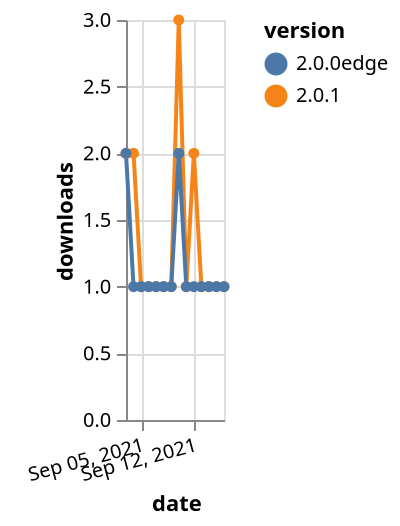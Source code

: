 {"$schema": "https://vega.github.io/schema/vega-lite/v5.json", "description": "A simple bar chart with embedded data.", "data": {"values": [{"date": "2021-09-03", "total": 77, "delta": 2, "version": "2.0.1"}, {"date": "2021-09-04", "total": 79, "delta": 2, "version": "2.0.1"}, {"date": "2021-09-05", "total": 80, "delta": 1, "version": "2.0.1"}, {"date": "2021-09-06", "total": 81, "delta": 1, "version": "2.0.1"}, {"date": "2021-09-07", "total": 82, "delta": 1, "version": "2.0.1"}, {"date": "2021-09-08", "total": 83, "delta": 1, "version": "2.0.1"}, {"date": "2021-09-09", "total": 84, "delta": 1, "version": "2.0.1"}, {"date": "2021-09-10", "total": 87, "delta": 3, "version": "2.0.1"}, {"date": "2021-09-11", "total": 88, "delta": 1, "version": "2.0.1"}, {"date": "2021-09-12", "total": 90, "delta": 2, "version": "2.0.1"}, {"date": "2021-09-13", "total": 91, "delta": 1, "version": "2.0.1"}, {"date": "2021-09-14", "total": 92, "delta": 1, "version": "2.0.1"}, {"date": "2021-09-15", "total": 93, "delta": 1, "version": "2.0.1"}, {"date": "2021-09-16", "total": 94, "delta": 1, "version": "2.0.1"}, {"date": "2021-09-03", "total": 204, "delta": 2, "version": "2.0.0edge"}, {"date": "2021-09-04", "total": 205, "delta": 1, "version": "2.0.0edge"}, {"date": "2021-09-05", "total": 206, "delta": 1, "version": "2.0.0edge"}, {"date": "2021-09-06", "total": 207, "delta": 1, "version": "2.0.0edge"}, {"date": "2021-09-07", "total": 208, "delta": 1, "version": "2.0.0edge"}, {"date": "2021-09-08", "total": 209, "delta": 1, "version": "2.0.0edge"}, {"date": "2021-09-09", "total": 210, "delta": 1, "version": "2.0.0edge"}, {"date": "2021-09-10", "total": 212, "delta": 2, "version": "2.0.0edge"}, {"date": "2021-09-11", "total": 213, "delta": 1, "version": "2.0.0edge"}, {"date": "2021-09-12", "total": 214, "delta": 1, "version": "2.0.0edge"}, {"date": "2021-09-13", "total": 215, "delta": 1, "version": "2.0.0edge"}, {"date": "2021-09-14", "total": 216, "delta": 1, "version": "2.0.0edge"}, {"date": "2021-09-15", "total": 217, "delta": 1, "version": "2.0.0edge"}, {"date": "2021-09-16", "total": 218, "delta": 1, "version": "2.0.0edge"}]}, "width": "container", "mark": {"type": "line", "point": {"filled": true}}, "encoding": {"x": {"field": "date", "type": "temporal", "timeUnit": "yearmonthdate", "title": "date", "axis": {"labelAngle": -15}}, "y": {"field": "delta", "type": "quantitative", "title": "downloads"}, "color": {"field": "version", "type": "nominal"}, "tooltip": {"field": "delta"}}}